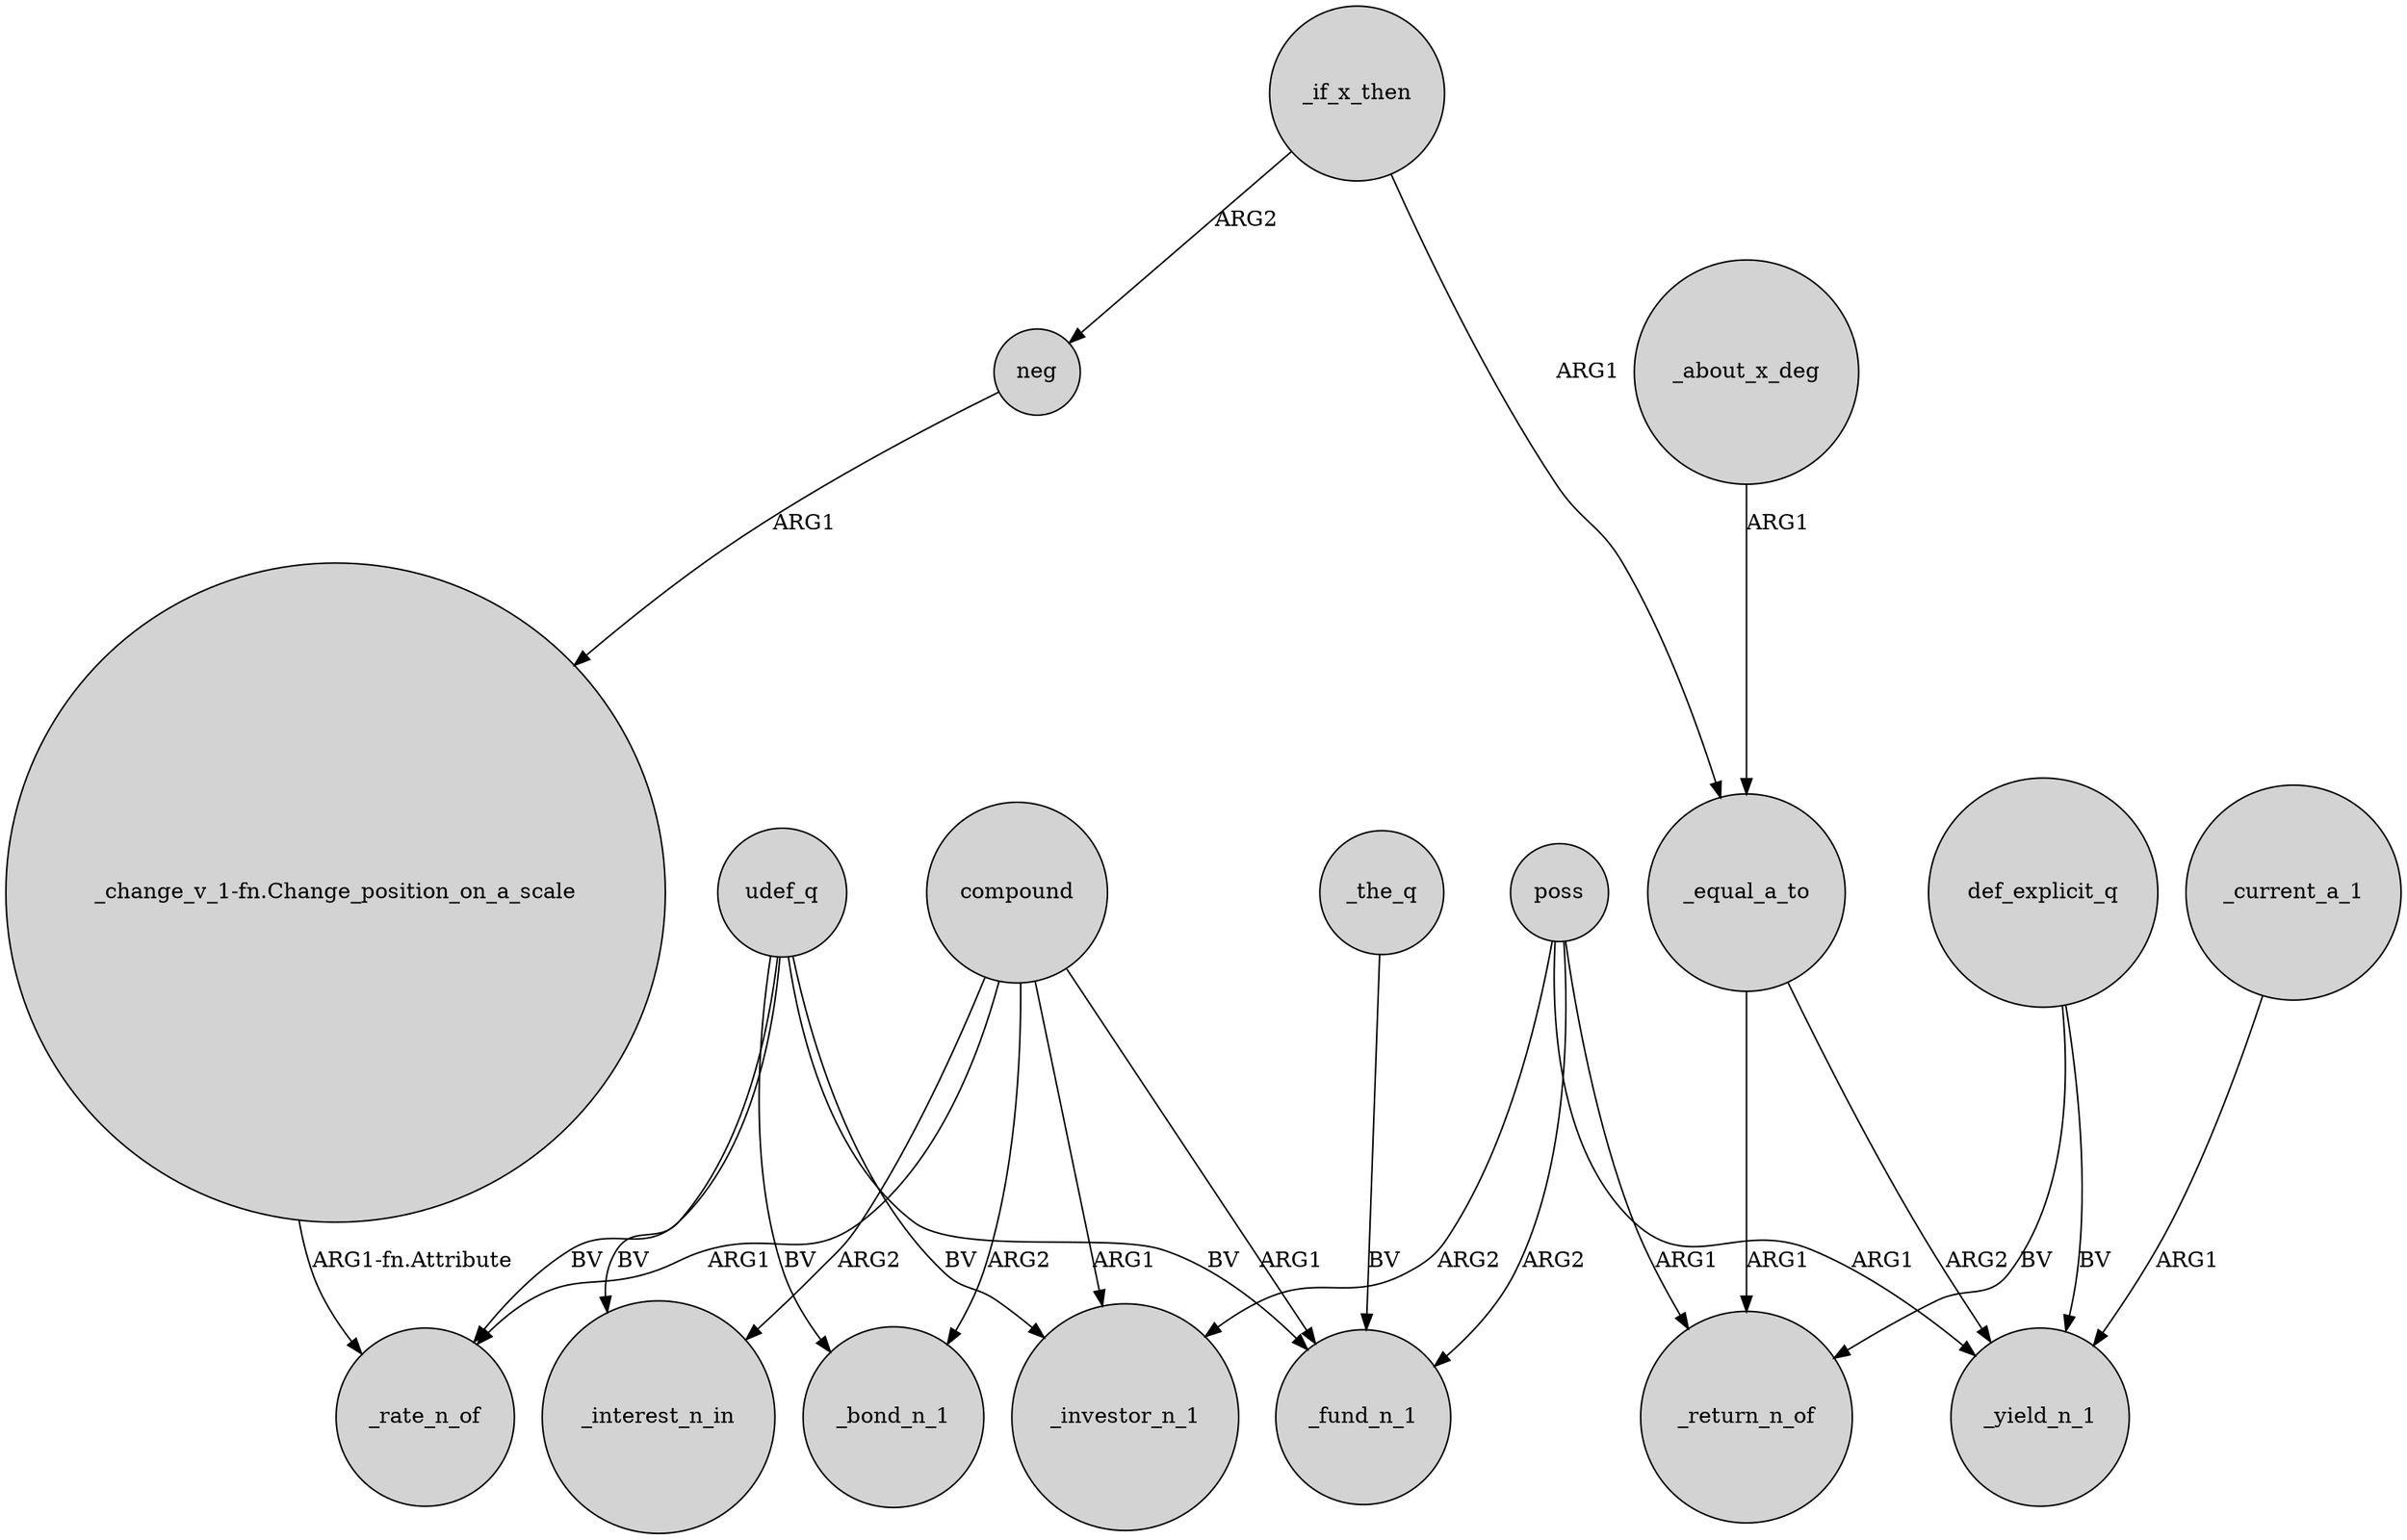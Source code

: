 digraph {
	node [shape=circle style=filled]
	_if_x_then -> neg [label=ARG2]
	udef_q -> _bond_n_1 [label=BV]
	_the_q -> _fund_n_1 [label=BV]
	"_change_v_1-fn.Change_position_on_a_scale" -> _rate_n_of [label="ARG1-fn.Attribute"]
	udef_q -> _fund_n_1 [label=BV]
	_current_a_1 -> _yield_n_1 [label=ARG1]
	compound -> _bond_n_1 [label=ARG2]
	compound -> _rate_n_of [label=ARG1]
	udef_q -> _rate_n_of [label=BV]
	def_explicit_q -> _yield_n_1 [label=BV]
	_equal_a_to -> _yield_n_1 [label=ARG2]
	_equal_a_to -> _return_n_of [label=ARG1]
	_if_x_then -> _equal_a_to [label=ARG1]
	poss -> _investor_n_1 [label=ARG2]
	compound -> _investor_n_1 [label=ARG1]
	_about_x_deg -> _equal_a_to [label=ARG1]
	poss -> _return_n_of [label=ARG1]
	udef_q -> _interest_n_in [label=BV]
	poss -> _yield_n_1 [label=ARG1]
	def_explicit_q -> _return_n_of [label=BV]
	udef_q -> _investor_n_1 [label=BV]
	poss -> _fund_n_1 [label=ARG2]
	neg -> "_change_v_1-fn.Change_position_on_a_scale" [label=ARG1]
	compound -> _fund_n_1 [label=ARG1]
	compound -> _interest_n_in [label=ARG2]
}

